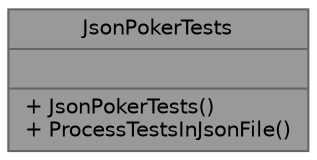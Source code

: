 digraph "JsonPokerTests"
{
 // LATEX_PDF_SIZE
  bgcolor="transparent";
  edge [fontname=Helvetica,fontsize=10,labelfontname=Helvetica,labelfontsize=10];
  node [fontname=Helvetica,fontsize=10,shape=box,height=0.2,width=0.4];
  Node1 [shape=record,label="{JsonPokerTests\n||+ JsonPokerTests()\l+ ProcessTestsInJsonFile()\l}",height=0.2,width=0.4,color="gray40", fillcolor="grey60", style="filled", fontcolor="black",tooltip=" "];
}
